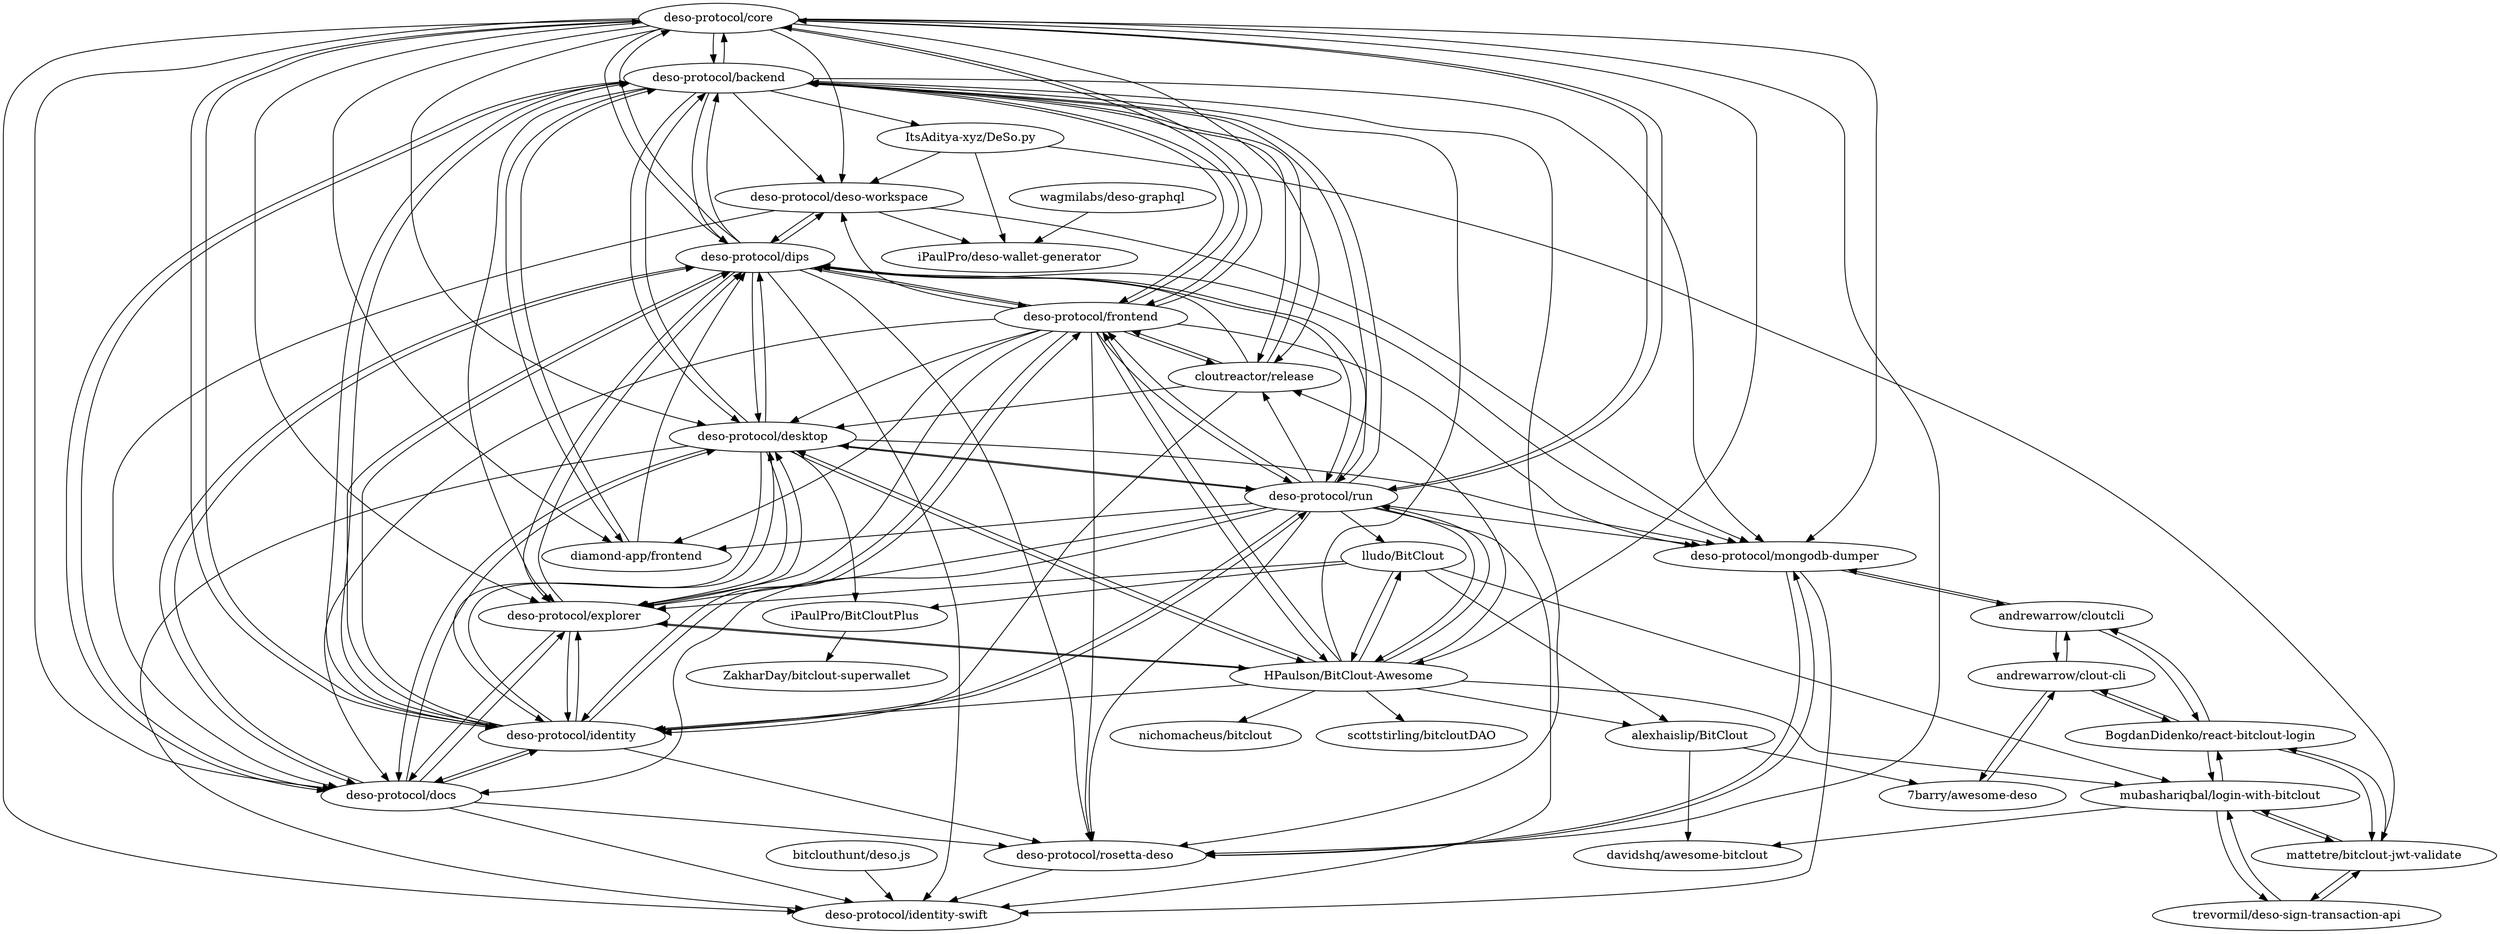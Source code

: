digraph G {
"deso-protocol/core" -> "deso-protocol/backend"
"deso-protocol/core" -> "deso-protocol/frontend"
"deso-protocol/core" -> "deso-protocol/dips"
"deso-protocol/core" -> "deso-protocol/run"
"deso-protocol/core" -> "deso-protocol/identity"
"deso-protocol/core" -> "deso-protocol/docs"
"deso-protocol/core" -> "deso-protocol/explorer"
"deso-protocol/core" -> "deso-protocol/desktop"
"deso-protocol/core" -> "HPaulson/BitClout-Awesome"
"deso-protocol/core" -> "deso-protocol/rosetta-deso"
"deso-protocol/core" -> "cloutreactor/release"
"deso-protocol/core" -> "diamond-app/frontend"
"deso-protocol/core" -> "deso-protocol/mongodb-dumper"
"deso-protocol/core" -> "deso-protocol/deso-workspace"
"deso-protocol/core" -> "deso-protocol/identity-swift"
"deso-protocol/backend" -> "deso-protocol/identity"
"deso-protocol/backend" -> "deso-protocol/dips"
"deso-protocol/backend" -> "deso-protocol/frontend"
"deso-protocol/backend" -> "deso-protocol/core"
"deso-protocol/backend" -> "deso-protocol/docs"
"deso-protocol/backend" -> "deso-protocol/run"
"deso-protocol/backend" -> "deso-protocol/rosetta-deso"
"deso-protocol/backend" -> "deso-protocol/explorer"
"deso-protocol/backend" -> "deso-protocol/desktop"
"deso-protocol/backend" -> "diamond-app/frontend"
"deso-protocol/backend" -> "deso-protocol/mongodb-dumper"
"deso-protocol/backend" -> "ItsAditya-xyz/DeSo.py"
"deso-protocol/backend" -> "deso-protocol/deso-workspace"
"deso-protocol/backend" -> "cloutreactor/release"
"deso-protocol/run" -> "deso-protocol/dips"
"deso-protocol/run" -> "deso-protocol/backend"
"deso-protocol/run" -> "deso-protocol/identity"
"deso-protocol/run" -> "deso-protocol/frontend"
"deso-protocol/run" -> "deso-protocol/core"
"deso-protocol/run" -> "deso-protocol/docs"
"deso-protocol/run" -> "deso-protocol/explorer"
"deso-protocol/run" -> "deso-protocol/desktop"
"deso-protocol/run" -> "HPaulson/BitClout-Awesome"
"deso-protocol/run" -> "cloutreactor/release"
"deso-protocol/run" -> "deso-protocol/rosetta-deso"
"deso-protocol/run" -> "deso-protocol/identity-swift"
"deso-protocol/run" -> "deso-protocol/mongodb-dumper"
"deso-protocol/run" -> "lludo/BitClout"
"deso-protocol/run" -> "diamond-app/frontend"
"deso-protocol/identity" -> "deso-protocol/backend"
"deso-protocol/identity" -> "deso-protocol/docs"
"deso-protocol/identity" -> "deso-protocol/explorer"
"deso-protocol/identity" -> "deso-protocol/dips"
"deso-protocol/identity" -> "deso-protocol/frontend"
"deso-protocol/identity" -> "deso-protocol/rosetta-deso"
"deso-protocol/identity" -> "deso-protocol/desktop"
"deso-protocol/identity" -> "deso-protocol/run"
"deso-protocol/identity" -> "deso-protocol/core"
"deso-protocol/frontend" -> "deso-protocol/backend"
"deso-protocol/frontend" -> "deso-protocol/identity"
"deso-protocol/frontend" -> "deso-protocol/core"
"deso-protocol/frontend" -> "deso-protocol/dips"
"deso-protocol/frontend" -> "deso-protocol/run"
"deso-protocol/frontend" -> "deso-protocol/explorer"
"deso-protocol/frontend" -> "deso-protocol/docs"
"deso-protocol/frontend" -> "deso-protocol/desktop"
"deso-protocol/frontend" -> "cloutreactor/release"
"deso-protocol/frontend" -> "HPaulson/BitClout-Awesome"
"deso-protocol/frontend" -> "deso-protocol/rosetta-deso"
"deso-protocol/frontend" -> "diamond-app/frontend"
"deso-protocol/frontend" -> "deso-protocol/mongodb-dumper"
"deso-protocol/frontend" -> "deso-protocol/deso-workspace"
"deso-protocol/rosetta-deso" -> "deso-protocol/mongodb-dumper"
"deso-protocol/rosetta-deso" -> "deso-protocol/identity-swift"
"HPaulson/BitClout-Awesome" -> "lludo/BitClout"
"HPaulson/BitClout-Awesome" -> "deso-protocol/explorer"
"HPaulson/BitClout-Awesome" -> "deso-protocol/desktop"
"HPaulson/BitClout-Awesome" -> "nichomacheus/bitclout"
"HPaulson/BitClout-Awesome" -> "deso-protocol/run"
"HPaulson/BitClout-Awesome" -> "scottstirling/bitcloutDAO"
"HPaulson/BitClout-Awesome" -> "mubashariqbal/login-with-bitclout"
"HPaulson/BitClout-Awesome" -> "deso-protocol/frontend"
"HPaulson/BitClout-Awesome" -> "alexhaislip/BitClout"
"HPaulson/BitClout-Awesome" -> "deso-protocol/identity"
"HPaulson/BitClout-Awesome" -> "deso-protocol/backend"
"HPaulson/BitClout-Awesome" -> "cloutreactor/release"
"deso-protocol/desktop" -> "deso-protocol/explorer"
"deso-protocol/desktop" -> "deso-protocol/identity"
"deso-protocol/desktop" -> "deso-protocol/docs"
"deso-protocol/desktop" -> "deso-protocol/dips"
"deso-protocol/desktop" -> "deso-protocol/identity-swift"
"deso-protocol/desktop" -> "deso-protocol/backend"
"deso-protocol/desktop" -> "HPaulson/BitClout-Awesome"
"deso-protocol/desktop" -> "deso-protocol/mongodb-dumper"
"deso-protocol/desktop" -> "iPaulPro/BitCloutPlus"
"deso-protocol/desktop" -> "deso-protocol/run"
"cloutreactor/release" -> "deso-protocol/desktop"
"cloutreactor/release" -> "deso-protocol/dips"
"cloutreactor/release" -> "deso-protocol/backend"
"cloutreactor/release" -> "deso-protocol/frontend"
"cloutreactor/release" -> "deso-protocol/identity"
"deso-protocol/docs" -> "deso-protocol/identity"
"deso-protocol/docs" -> "deso-protocol/dips"
"deso-protocol/docs" -> "deso-protocol/backend"
"deso-protocol/docs" -> "deso-protocol/identity-swift"
"deso-protocol/docs" -> "deso-protocol/explorer"
"deso-protocol/docs" -> "deso-protocol/desktop"
"deso-protocol/docs" -> "deso-protocol/rosetta-deso"
"alexhaislip/BitClout" -> "davidshq/awesome-bitclout"
"alexhaislip/BitClout" -> "7barry/awesome-deso"
"deso-protocol/explorer" -> "deso-protocol/desktop"
"deso-protocol/explorer" -> "deso-protocol/identity"
"deso-protocol/explorer" -> "deso-protocol/docs"
"deso-protocol/explorer" -> "deso-protocol/dips"
"deso-protocol/explorer" -> "HPaulson/BitClout-Awesome"
"deso-protocol/mongodb-dumper" -> "deso-protocol/rosetta-deso"
"deso-protocol/mongodb-dumper" -> "andrewarrow/cloutcli"
"deso-protocol/mongodb-dumper" -> "deso-protocol/identity-swift"
"deso-protocol/dips" -> "deso-protocol/backend"
"deso-protocol/dips" -> "deso-protocol/docs"
"deso-protocol/dips" -> "deso-protocol/identity"
"deso-protocol/dips" -> "deso-protocol/mongodb-dumper"
"deso-protocol/dips" -> "deso-protocol/frontend"
"deso-protocol/dips" -> "deso-protocol/run"
"deso-protocol/dips" -> "deso-protocol/core"
"deso-protocol/dips" -> "deso-protocol/rosetta-deso"
"deso-protocol/dips" -> "deso-protocol/identity-swift"
"deso-protocol/dips" -> "deso-protocol/explorer"
"deso-protocol/dips" -> "deso-protocol/desktop"
"deso-protocol/dips" -> "deso-protocol/deso-workspace"
"lludo/BitClout" -> "HPaulson/BitClout-Awesome"
"lludo/BitClout" -> "deso-protocol/explorer"
"lludo/BitClout" -> "alexhaislip/BitClout"
"lludo/BitClout" -> "mubashariqbal/login-with-bitclout"
"lludo/BitClout" -> "iPaulPro/BitCloutPlus"
"mubashariqbal/login-with-bitclout" -> "mattetre/bitclout-jwt-validate"
"mubashariqbal/login-with-bitclout" -> "trevormil/deso-sign-transaction-api"
"mubashariqbal/login-with-bitclout" -> "BogdanDidenko/react-bitclout-login"
"mubashariqbal/login-with-bitclout" -> "davidshq/awesome-bitclout"
"BogdanDidenko/react-bitclout-login" -> "andrewarrow/clout-cli"
"BogdanDidenko/react-bitclout-login" -> "mattetre/bitclout-jwt-validate"
"BogdanDidenko/react-bitclout-login" -> "andrewarrow/cloutcli"
"BogdanDidenko/react-bitclout-login" -> "mubashariqbal/login-with-bitclout"
"mattetre/bitclout-jwt-validate" -> "mubashariqbal/login-with-bitclout"
"mattetre/bitclout-jwt-validate" -> "trevormil/deso-sign-transaction-api"
"mattetre/bitclout-jwt-validate" -> "BogdanDidenko/react-bitclout-login"
"trevormil/deso-sign-transaction-api" -> "mattetre/bitclout-jwt-validate"
"trevormil/deso-sign-transaction-api" -> "mubashariqbal/login-with-bitclout"
"andrewarrow/clout-cli" -> "andrewarrow/cloutcli"
"andrewarrow/clout-cli" -> "BogdanDidenko/react-bitclout-login"
"andrewarrow/clout-cli" -> "7barry/awesome-deso"
"andrewarrow/cloutcli" -> "andrewarrow/clout-cli"
"andrewarrow/cloutcli" -> "BogdanDidenko/react-bitclout-login"
"andrewarrow/cloutcli" -> "deso-protocol/mongodb-dumper"
"iPaulPro/BitCloutPlus" -> "ZakharDay/bitclout-superwallet"
"7barry/awesome-deso" -> "andrewarrow/clout-cli"
"diamond-app/frontend" -> "deso-protocol/backend"
"diamond-app/frontend" -> "deso-protocol/dips"
"deso-protocol/deso-workspace" -> "iPaulPro/deso-wallet-generator"
"deso-protocol/deso-workspace" -> "deso-protocol/mongodb-dumper"
"deso-protocol/deso-workspace" -> "deso-protocol/dips"
"deso-protocol/deso-workspace" -> "deso-protocol/docs"
"ItsAditya-xyz/DeSo.py" -> "iPaulPro/deso-wallet-generator"
"ItsAditya-xyz/DeSo.py" -> "mattetre/bitclout-jwt-validate"
"ItsAditya-xyz/DeSo.py" -> "deso-protocol/deso-workspace"
"bitclouthunt/deso.js" -> "deso-protocol/identity-swift"
"wagmilabs/deso-graphql" -> "iPaulPro/deso-wallet-generator"
"deso-protocol/core" ["l"="-0.139,44.597"]
"deso-protocol/backend" ["l"="-0.164,44.601"]
"deso-protocol/frontend" ["l"="-0.146,44.586"]
"deso-protocol/dips" ["l"="-0.153,44.597"]
"deso-protocol/run" ["l"="-0.176,44.597"]
"deso-protocol/identity" ["l"="-0.16,44.584"]
"deso-protocol/docs" ["l"="-0.159,44.593"]
"deso-protocol/explorer" ["l"="-0.17,44.58"]
"deso-protocol/desktop" ["l"="-0.171,44.588"]
"HPaulson/BitClout-Awesome" ["l"="-0.186,44.583"]
"deso-protocol/rosetta-deso" ["l"="-0.153,44.606"]
"cloutreactor/release" ["l"="-0.157,44.576"]
"diamond-app/frontend" ["l"="-0.157,44.614"]
"deso-protocol/mongodb-dumper" ["l"="-0.169,44.61"]
"deso-protocol/deso-workspace" ["l"="-0.146,44.614"]
"deso-protocol/identity-swift" ["l"="-0.143,44.607"]
"ItsAditya-xyz/DeSo.py" ["l"="-0.17,44.625"]
"lludo/BitClout" ["l"="-0.204,44.584"]
"nichomacheus/bitclout" ["l"="-0.183,44.561"]
"scottstirling/bitcloutDAO" ["l"="-0.22,44.57"]
"mubashariqbal/login-with-bitclout" ["l"="-0.211,44.602"]
"alexhaislip/BitClout" ["l"="-0.221,44.594"]
"iPaulPro/BitCloutPlus" ["l"="-0.2,44.566"]
"davidshq/awesome-bitclout" ["l"="-0.237,44.599"]
"7barry/awesome-deso" ["l"="-0.234,44.615"]
"andrewarrow/cloutcli" ["l"="-0.197,44.622"]
"mattetre/bitclout-jwt-validate" ["l"="-0.201,44.614"]
"trevormil/deso-sign-transaction-api" ["l"="-0.221,44.61"]
"BogdanDidenko/react-bitclout-login" ["l"="-0.214,44.617"]
"andrewarrow/clout-cli" ["l"="-0.218,44.626"]
"ZakharDay/bitclout-superwallet" ["l"="-0.21,44.55"]
"iPaulPro/deso-wallet-generator" ["l"="-0.149,44.634"]
"bitclouthunt/deso.js" ["l"="-0.115,44.617"]
"wagmilabs/deso-graphql" ["l"="-0.14,44.65"]
}